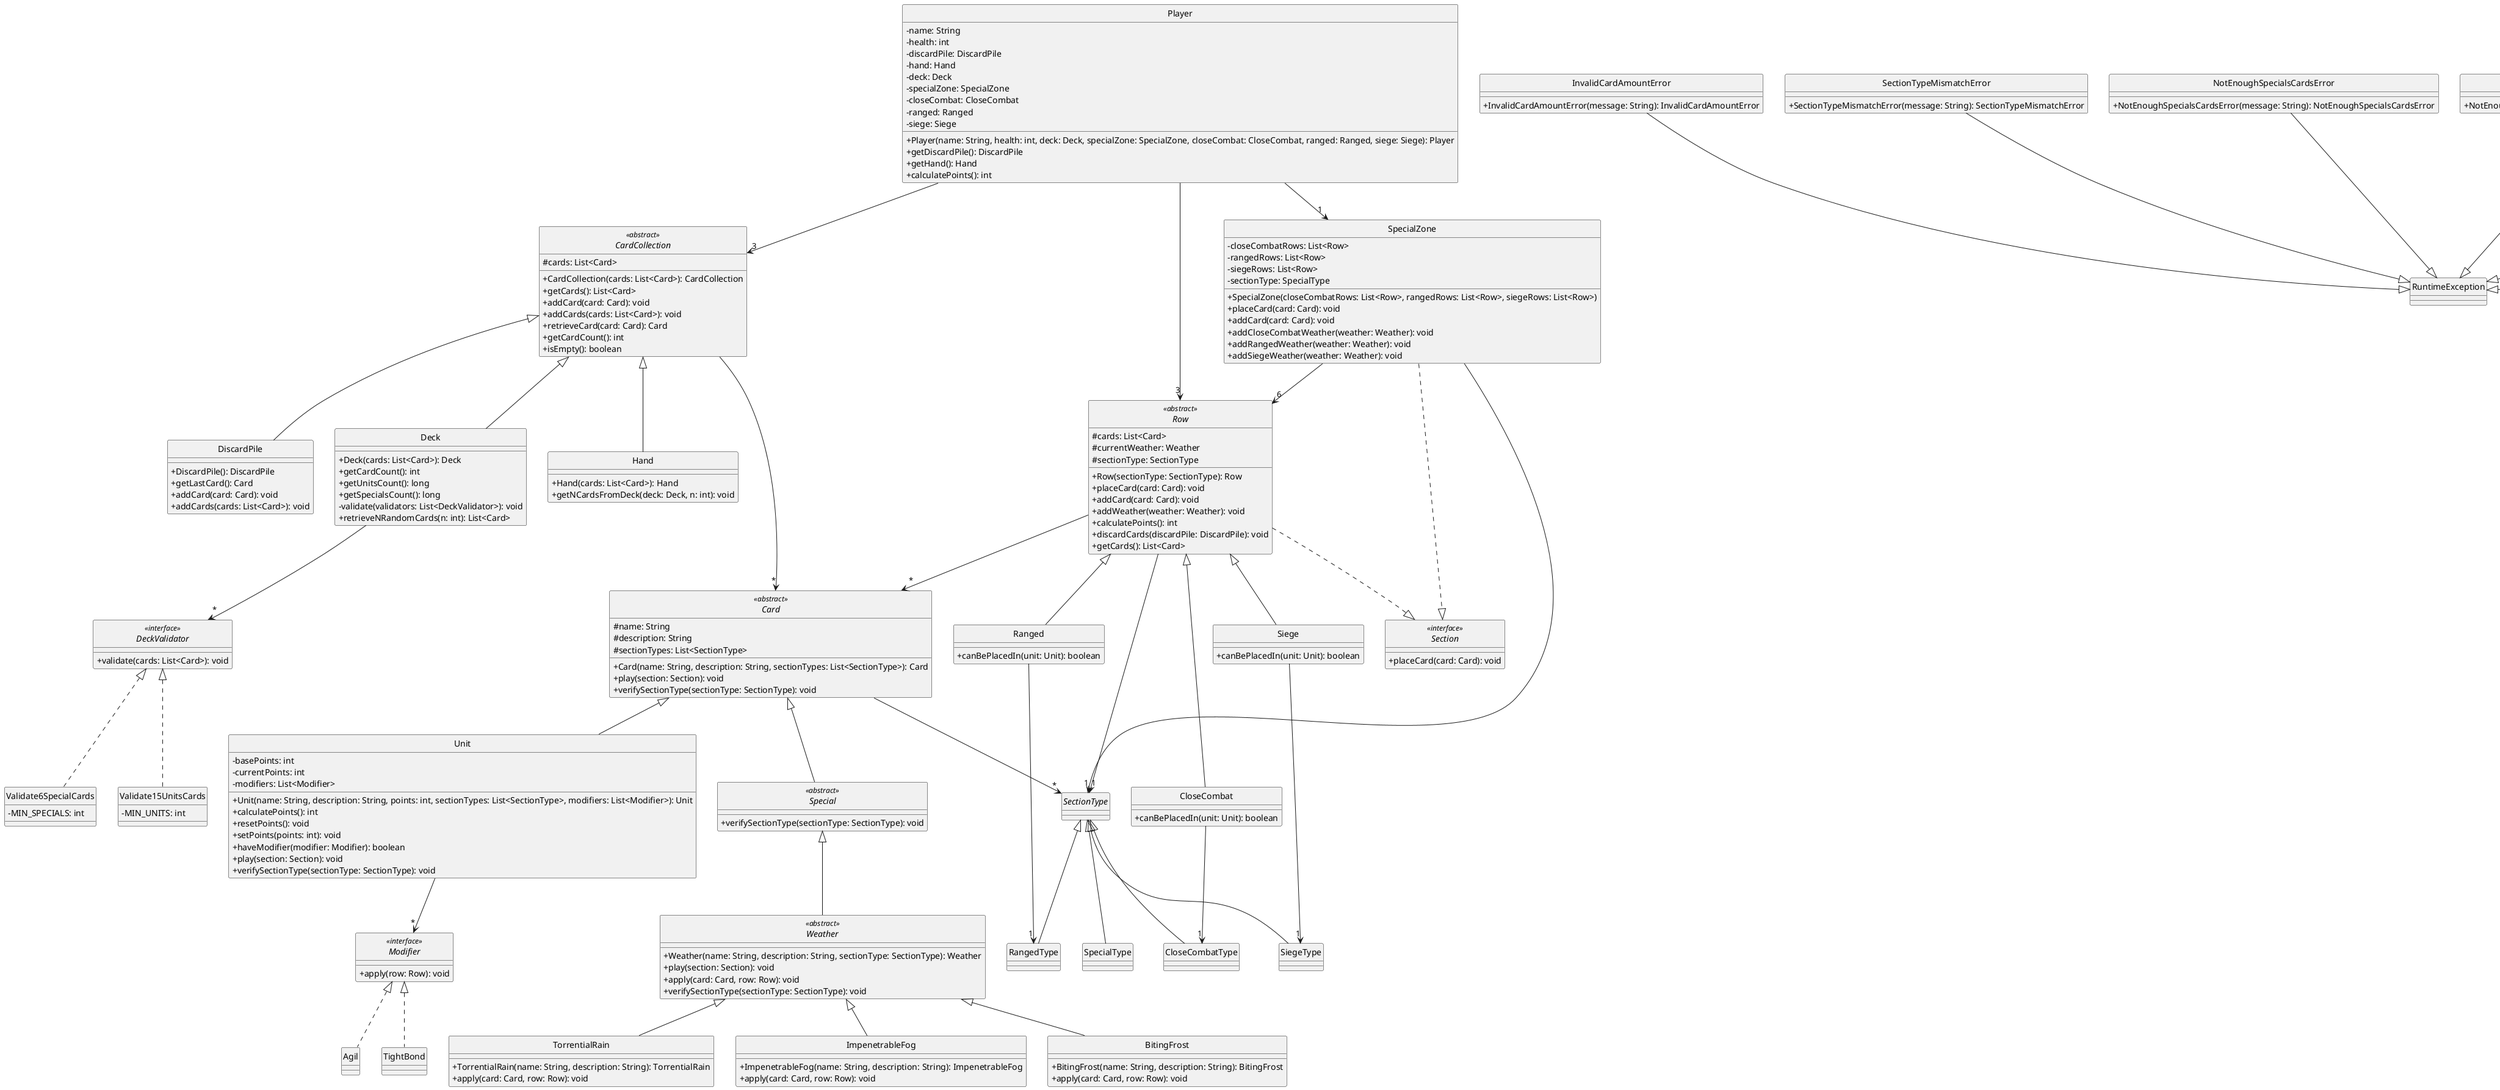 @startuml

skinparam monochrome true
hide circle
skinparam classAttributeIconSize 0

' =====================
' GAME
' =====================
class Player {
  -name: String
  -health: int
  -discardPile: DiscardPile
  -hand: Hand
  -deck: Deck
  -specialZone: SpecialZone
  -closeCombat: CloseCombat
  -ranged: Ranged
  -siege: Siege
  +Player(name: String, health: int, deck: Deck, specialZone: SpecialZone, closeCombat: CloseCombat, ranged: Ranged, siege: Siege): Player
  +getDiscardPile(): DiscardPile
  +getHand(): Hand
  +calculatePoints(): int
}

abstract class CardCollection <<abstract>> {
  #cards: List<Card>
  +CardCollection(cards: List<Card>): CardCollection
  +getCards(): List<Card>
  +addCard(card: Card): void
  +addCards(cards: List<Card>): void
  +retrieveCard(card: Card): Card
  +getCardCount(): int
  +isEmpty(): boolean
}

class Hand {
  +Hand(cards: List<Card>): Hand
  +getNCardsFromDeck(deck: Deck, n: int): void
}

class DiscardPile {
  +DiscardPile(): DiscardPile
  +getLastCard(): Card
  +addCard(card: Card): void
  +addCards(cards: List<Card>): void
}

class Deck {
  +Deck(cards: List<Card>): Deck
  +getCardCount(): int
  +getUnitsCount(): long
  +getSpecialsCount(): long
  -validate(validators: List<DeckValidator>): void
  +retrieveNRandomCards(n: int): List<Card>
}

interface DeckValidator <<interface>> {
  +validate(cards: List<Card>): void
}

class Validate6SpecialCards {
  -MIN_SPECIALS: int
}

class Validate15UnitsCards {
  -MIN_UNITS: int
}

' =====================
' SECTIONS
' =====================
interface Section <<interface>> {
  +placeCard(card: Card): void
}

abstract class SectionType
class CloseCombatType
class RangedType
class SiegeType
class SpecialType

abstract class Row <<abstract>> {
  #cards: List<Card>
  #currentWeather: Weather
  #sectionType: SectionType
  +Row(sectionType: SectionType): Row
  +placeCard(card: Card): void
  +addCard(card: Card): void
  +addWeather(weather: Weather): void
  +calculatePoints(): int
  +discardCards(discardPile: DiscardPile): void
  +getCards(): List<Card>
}

class Ranged {
  +canBePlacedIn(unit: Unit): boolean
}

class CloseCombat {
  +canBePlacedIn(unit: Unit): boolean
}

class Siege {
  +canBePlacedIn(unit: Unit): boolean
}

class SpecialZone {
  -closeCombatRows: List<Row>
  -rangedRows: List<Row>
  -siegeRows: List<Row>
  -sectionType: SpecialType
  +SpecialZone(closeCombatRows: List<Row>, rangedRows: List<Row>, siegeRows: List<Row>)
  +placeCard(card: Card): void
  +addCard(card: Card): void
  +addCloseCombatWeather(weather: Weather): void
  +addRangedWeather(weather: Weather): void
  +addSiegeWeather(weather: Weather): void
}

' =====================
' CARDS
' =====================
abstract class Card <<abstract>> {
  #name: String
  #description: String
  #sectionTypes: List<SectionType>
  +Card(name: String, description: String, sectionTypes: List<SectionType>): Card
  +play(section: Section): void
  +verifySectionType(sectionType: SectionType): void
}

class Unit {
  -basePoints: int
  -currentPoints: int
  -modifiers: List<Modifier>
  +Unit(name: String, description: String, points: int, sectionTypes: List<SectionType>, modifiers: List<Modifier>): Unit
  +calculatePoints(): int
  +resetPoints(): void
  +setPoints(points: int): void
  +haveModifier(modifier: Modifier): boolean
  +play(section: Section): void
  +verifySectionType(sectionType: SectionType): void
}

abstract class Special <<abstract>> {
  +verifySectionType(sectionType: SectionType): void
}

interface Modifier <<interface>> {
  +apply(row: Row): void
}

class TightBond {
}

class Agil {
}

abstract class Weather <<abstract>> {
  +Weather(name: String, description: String, sectionType: SectionType): Weather
  +play(section: Section): void
  +apply(card: Card, row: Row): void
  +verifySectionType(sectionType: SectionType): void
}

class TorrentialRain {
  +TorrentialRain(name: String, description: String): TorrentialRain
  +apply(card: Card, row: Row): void
}

class ImpenetrableFog {
  +ImpenetrableFog(name: String, description: String): ImpenetrableFog
  +apply(card: Card, row: Row): void
}

class BitingFrost {
  +BitingFrost(name: String, description: String): BitingFrost
  +apply(card: Card, row: Row): void
}

' =====================
' EXCEPTIONS
' =====================
class InvalidCardAmountError {
  +InvalidCardAmountError(message: String): InvalidCardAmountError
}

class SectionTypeMismatchError {
  +SectionTypeMismatchError(message: String): SectionTypeMismatchError
}

class NotEnoughSpecialsCardsError {
  +NotEnoughSpecialsCardsError(message: String): NotEnoughSpecialsCardsError
}

class NotEnoughtCardsInDeckError {
  +NotEnoughtCardsInDeckError(message: String): NotEnoughtCardsInDeckError
}

class NotEnoughUnitsCardsError {
  +NotEnoughUnitsCardsError(message: String): NotEnoughUnitsCardsError
}

class TheCardWasNotFound {
  +TheCardWasNotFound(message: String): TheCardWasNotFound
}

' =====================
' RELATIONSHIPS
' =====================
' Game Relationships
Player --> "3" CardCollection

CardCollection --> "*" Card
CardCollection <|-- Hand
CardCollection <|-- DiscardPile
CardCollection <|-- Deck

Player --> "3" Row
Player --> "1" SpecialZone

Deck --> "*" DeckValidator
DeckValidator <|.. Validate6SpecialCards
DeckValidator <|.. Validate15UnitsCards

' Section Relationships
SpecialZone --> "6" Row

Row <|-- Ranged
Row <|-- CloseCombat
Row <|-- Siege

Row --> "*" Card

Row ..|> Section
SpecialZone ..|> Section

SectionType <|-- SpecialType
SectionType <|-- CloseCombatType
SectionType <|-- RangedType
SectionType <|-- SiegeType

SpecialZone --> "1" SectionType
Row --> "1" SectionType

Ranged --> "1" RangedType
CloseCombat --> "1" CloseCombatType
Siege --> "1" SiegeType

' Card Relationships
Card <|-- Unit
Card <|-- Special

Card --> "*" SectionType

Unit --> "*" Modifier

Modifier <|.. TightBond
Modifier <|.. Agil

Special <|-- Weather

Weather <|-- TorrentialRain
Weather <|-- ImpenetrableFog
Weather <|-- BitingFrost

' Exceptions Relationships
InvalidCardAmountError --|> RuntimeException
NotEnoughSpecialsCardsError --|> RuntimeException
NotEnoughtCardsInDeckError --|> RuntimeException
NotEnoughUnitsCardsError --|> RuntimeException
TheCardWasNotFound --|> RuntimeException
SectionTypeMismatchError --|> RuntimeException
